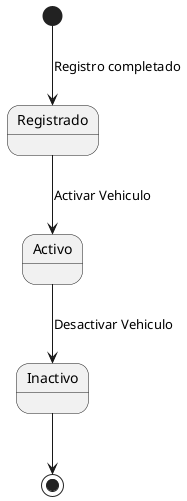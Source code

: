 @startuml estado-Vehiculo
[*] --> Registrado : Registro completado
Registrado --> Activo : Activar Vehiculo
Activo --> Inactivo : Desactivar Vehiculo
Inactivo --> [*]
@enduml